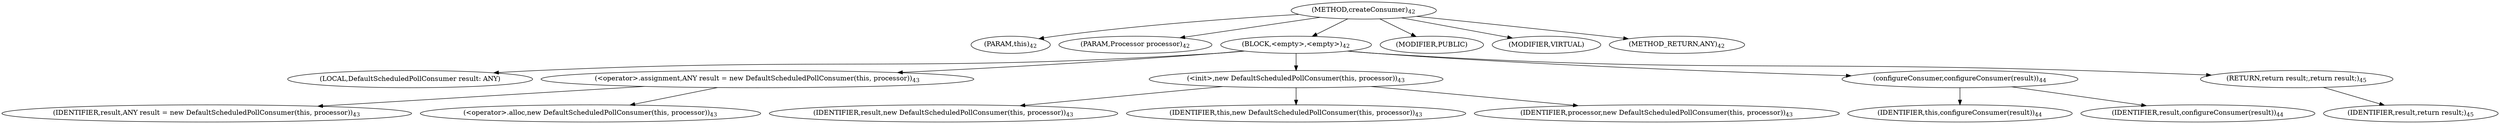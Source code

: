 digraph "createConsumer" {  
"35" [label = <(METHOD,createConsumer)<SUB>42</SUB>> ]
"8" [label = <(PARAM,this)<SUB>42</SUB>> ]
"36" [label = <(PARAM,Processor processor)<SUB>42</SUB>> ]
"37" [label = <(BLOCK,&lt;empty&gt;,&lt;empty&gt;)<SUB>42</SUB>> ]
"10" [label = <(LOCAL,DefaultScheduledPollConsumer result: ANY)> ]
"38" [label = <(&lt;operator&gt;.assignment,ANY result = new DefaultScheduledPollConsumer(this, processor))<SUB>43</SUB>> ]
"39" [label = <(IDENTIFIER,result,ANY result = new DefaultScheduledPollConsumer(this, processor))<SUB>43</SUB>> ]
"40" [label = <(&lt;operator&gt;.alloc,new DefaultScheduledPollConsumer(this, processor))<SUB>43</SUB>> ]
"41" [label = <(&lt;init&gt;,new DefaultScheduledPollConsumer(this, processor))<SUB>43</SUB>> ]
"9" [label = <(IDENTIFIER,result,new DefaultScheduledPollConsumer(this, processor))<SUB>43</SUB>> ]
"7" [label = <(IDENTIFIER,this,new DefaultScheduledPollConsumer(this, processor))<SUB>43</SUB>> ]
"42" [label = <(IDENTIFIER,processor,new DefaultScheduledPollConsumer(this, processor))<SUB>43</SUB>> ]
"43" [label = <(configureConsumer,configureConsumer(result))<SUB>44</SUB>> ]
"11" [label = <(IDENTIFIER,this,configureConsumer(result))<SUB>44</SUB>> ]
"44" [label = <(IDENTIFIER,result,configureConsumer(result))<SUB>44</SUB>> ]
"45" [label = <(RETURN,return result;,return result;)<SUB>45</SUB>> ]
"46" [label = <(IDENTIFIER,result,return result;)<SUB>45</SUB>> ]
"47" [label = <(MODIFIER,PUBLIC)> ]
"48" [label = <(MODIFIER,VIRTUAL)> ]
"49" [label = <(METHOD_RETURN,ANY)<SUB>42</SUB>> ]
  "35" -> "8" 
  "35" -> "36" 
  "35" -> "37" 
  "35" -> "47" 
  "35" -> "48" 
  "35" -> "49" 
  "37" -> "10" 
  "37" -> "38" 
  "37" -> "41" 
  "37" -> "43" 
  "37" -> "45" 
  "38" -> "39" 
  "38" -> "40" 
  "41" -> "9" 
  "41" -> "7" 
  "41" -> "42" 
  "43" -> "11" 
  "43" -> "44" 
  "45" -> "46" 
}
